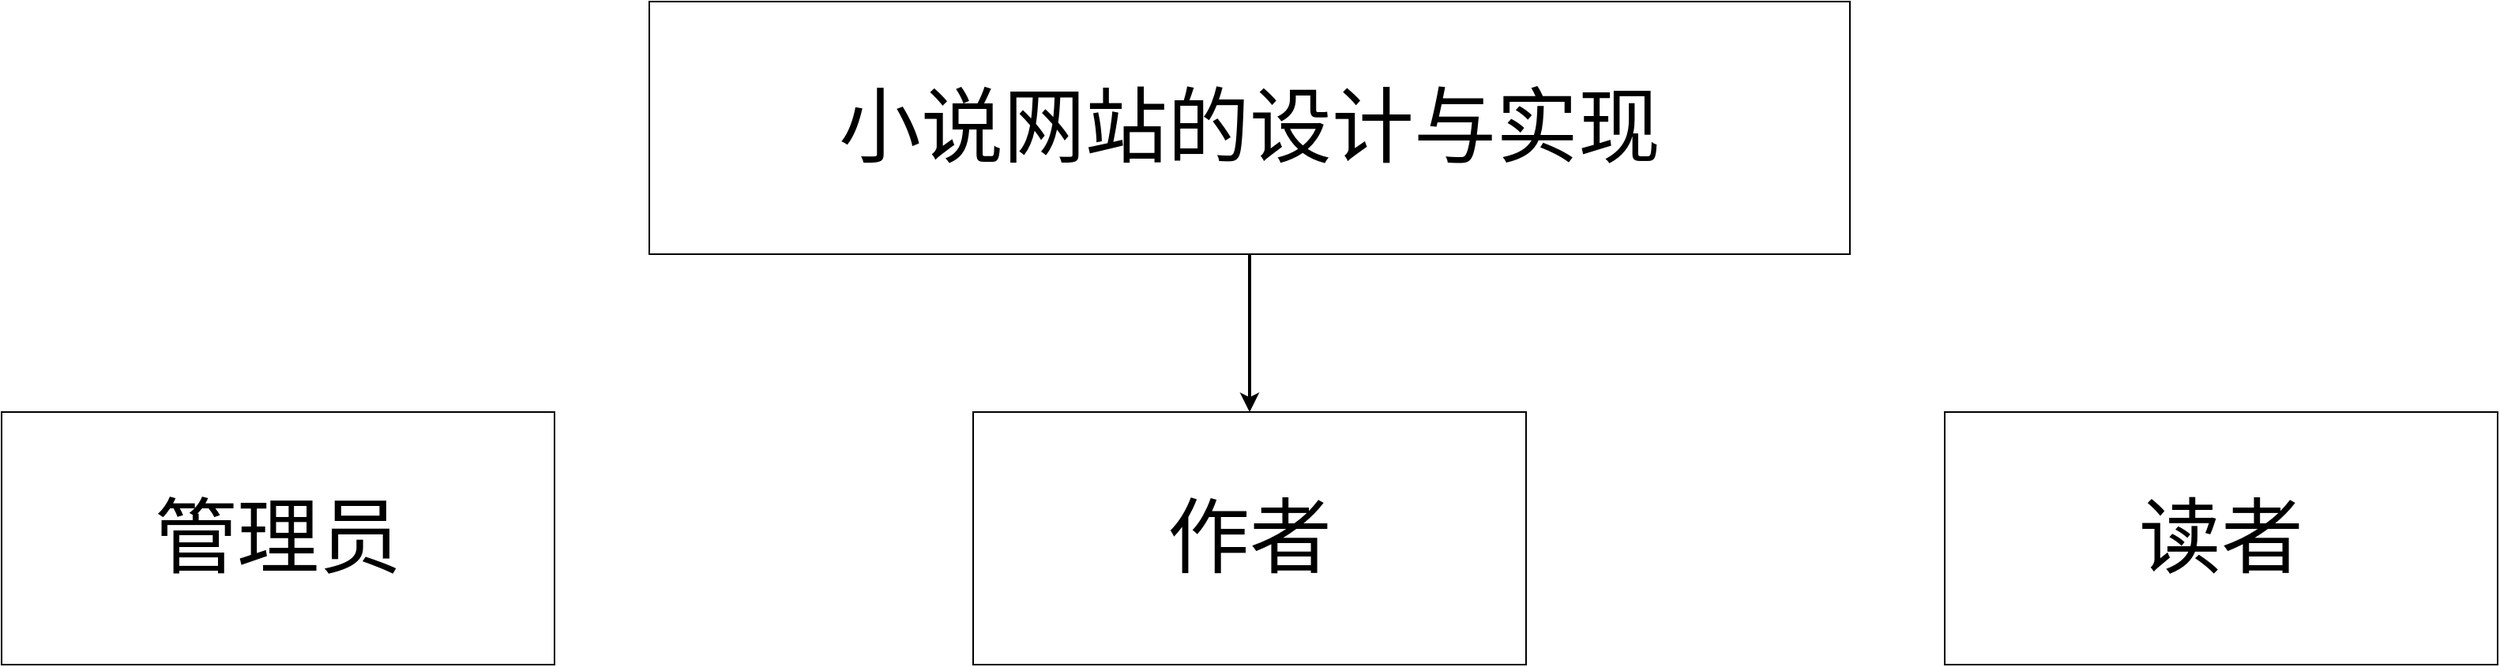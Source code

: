 <mxfile version="18.0.2" type="github">
  <diagram id="O2IFybclIg-IPo_noqSl" name="Page-1">
    <mxGraphModel dx="-2995260" dy="2540" grid="1" gridSize="10" guides="1" tooltips="1" connect="1" arrows="1" fold="1" page="1" pageScale="1" pageWidth="1000000" pageHeight="1000000" math="0" shadow="0">
      <root>
        <mxCell id="0" />
        <mxCell id="1" parent="0" />
        <mxCell id="81swSzOpc_lDFe5qlIIw-8" style="edgeStyle=orthogonalEdgeStyle;rounded=0;orthogonalLoop=1;jettySize=auto;html=1;exitX=0.5;exitY=1;exitDx=0;exitDy=0;entryX=0.5;entryY=0;entryDx=0;entryDy=0;fontSize=52;strokeWidth=2;" edge="1" parent="1" source="81swSzOpc_lDFe5qlIIw-1" target="81swSzOpc_lDFe5qlIIw-6">
          <mxGeometry relative="1" as="geometry" />
        </mxCell>
        <mxCell id="81swSzOpc_lDFe5qlIIw-1" value="&lt;font style=&quot;font-size: 52px;&quot;&gt;小说网站的设计与实现&lt;/font&gt;" style="rounded=0;whiteSpace=wrap;html=1;" vertex="1" parent="1">
          <mxGeometry x="3159320" y="350" width="760" height="160" as="geometry" />
        </mxCell>
        <mxCell id="81swSzOpc_lDFe5qlIIw-5" value="&lt;font style=&quot;font-size: 52px;&quot;&gt;管理员&lt;/font&gt;" style="rounded=0;whiteSpace=wrap;html=1;" vertex="1" parent="1">
          <mxGeometry x="3158910" y="610" width="350" height="160" as="geometry" />
        </mxCell>
        <mxCell id="81swSzOpc_lDFe5qlIIw-6" value="&lt;font style=&quot;font-size: 52px;&quot;&gt;作者&lt;/font&gt;" style="rounded=0;whiteSpace=wrap;html=1;" vertex="1" parent="1">
          <mxGeometry x="3159525" y="610" width="350" height="160" as="geometry" />
        </mxCell>
        <mxCell id="81swSzOpc_lDFe5qlIIw-7" value="&lt;font style=&quot;font-size: 52px;&quot;&gt;读者&lt;/font&gt;" style="rounded=0;whiteSpace=wrap;html=1;" vertex="1" parent="1">
          <mxGeometry x="3160140" y="610" width="350" height="160" as="geometry" />
        </mxCell>
      </root>
    </mxGraphModel>
  </diagram>
</mxfile>
